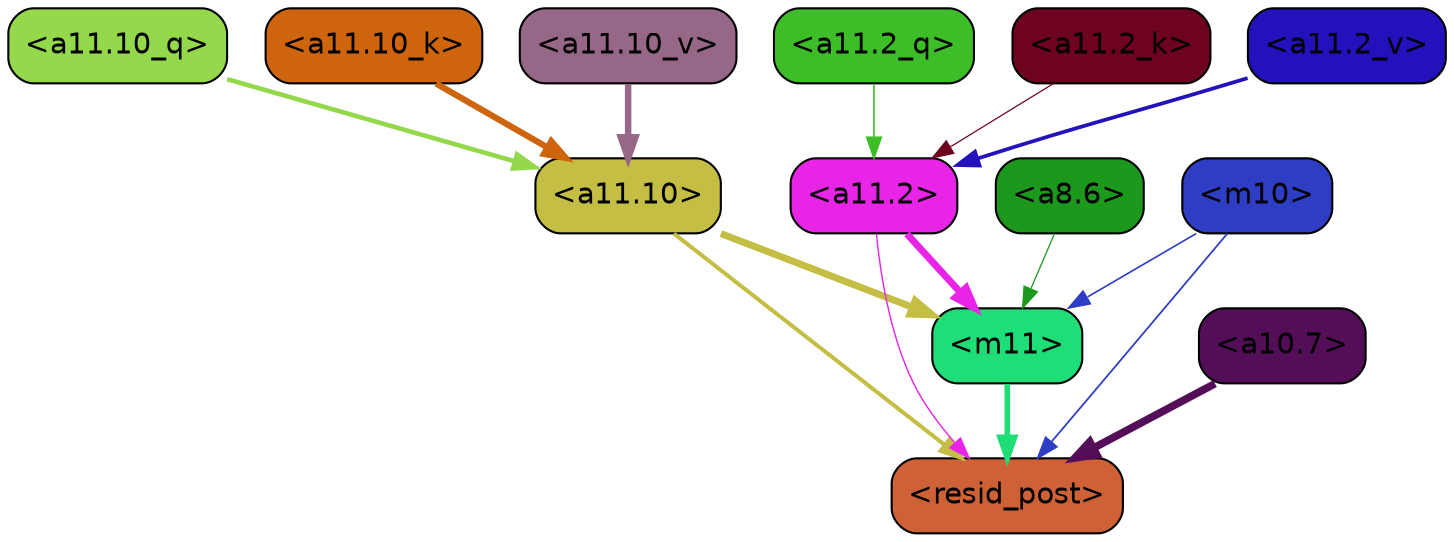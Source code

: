 strict digraph "" {
	graph [bgcolor=transparent,
		layout=dot,
		overlap=false,
		splines=true
	];
	"<m11>"	[color=black,
		fillcolor="#1fde77",
		fontname=Helvetica,
		shape=box,
		style="filled, rounded"];
	"<resid_post>"	[color=black,
		fillcolor="#cf6137",
		fontname=Helvetica,
		shape=box,
		style="filled, rounded"];
	"<m11>" -> "<resid_post>"	[color="#1fde77",
		penwidth=2.702841281890869];
	"<a11.10>"	[color=black,
		fillcolor="#c4be44",
		fontname=Helvetica,
		shape=box,
		style="filled, rounded"];
	"<a11.10>" -> "<m11>"	[color="#c4be44",
		penwidth=3.3565988540649414];
	"<a11.10>" -> "<resid_post>"	[color="#c4be44",
		penwidth=1.9347846508026123];
	"<a11.2>"	[color=black,
		fillcolor="#e825e7",
		fontname=Helvetica,
		shape=box,
		style="filled, rounded"];
	"<a11.2>" -> "<m11>"	[color="#e825e7",
		penwidth=3.357710838317871];
	"<a11.2>" -> "<resid_post>"	[color="#e825e7",
		penwidth=0.6756799221038818];
	"<m10>"	[color=black,
		fillcolor="#2d3dc4",
		fontname=Helvetica,
		shape=box,
		style="filled, rounded"];
	"<m10>" -> "<m11>"	[color="#2d3dc4",
		penwidth=0.7995781898498535];
	"<m10>" -> "<resid_post>"	[color="#2d3dc4",
		penwidth=0.84842848777771];
	"<a10.7>"	[color=black,
		fillcolor="#540e58",
		fontname=Helvetica,
		shape=box,
		style="filled, rounded"];
	"<a10.7>" -> "<resid_post>"	[color="#540e58",
		penwidth=3.701959013938904];
	"<a8.6>"	[color=black,
		fillcolor="#1c981d",
		fontname=Helvetica,
		shape=box,
		style="filled, rounded"];
	"<a8.6>" -> "<m11>"	[color="#1c981d",
		penwidth=0.6];
	"<a11.10_q>"	[color=black,
		fillcolor="#94d84c",
		fontname=Helvetica,
		shape=box,
		style="filled, rounded"];
	"<a11.10_q>" -> "<a11.10>"	[color="#94d84c",
		penwidth=2.230653762817383];
	"<a11.2_q>"	[color=black,
		fillcolor="#3dbd28",
		fontname=Helvetica,
		shape=box,
		style="filled, rounded"];
	"<a11.2_q>" -> "<a11.2>"	[color="#3dbd28",
		penwidth=0.7805061340332031];
	"<a11.10_k>"	[color=black,
		fillcolor="#ce650e",
		fontname=Helvetica,
		shape=box,
		style="filled, rounded"];
	"<a11.10_k>" -> "<a11.10>"	[color="#ce650e",
		penwidth=3.010073661804199];
	"<a11.2_k>"	[color=black,
		fillcolor="#6d031f",
		fontname=Helvetica,
		shape=box,
		style="filled, rounded"];
	"<a11.2_k>" -> "<a11.2>"	[color="#6d031f",
		penwidth=0.6];
	"<a11.10_v>"	[color=black,
		fillcolor="#966786",
		fontname=Helvetica,
		shape=box,
		style="filled, rounded"];
	"<a11.10_v>" -> "<a11.10>"	[color="#966786",
		penwidth=3.0961761474609375];
	"<a11.2_v>"	[color=black,
		fillcolor="#2312bb",
		fontname=Helvetica,
		shape=box,
		style="filled, rounded"];
	"<a11.2_v>" -> "<a11.2>"	[color="#2312bb",
		penwidth=1.7951231002807617];
}
